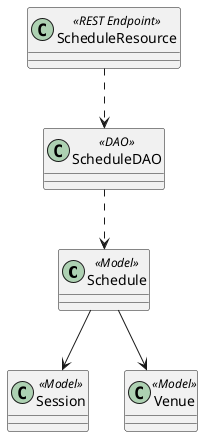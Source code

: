 @startuml

class Schedule << Model >>
class Session << Model >>
class Venue << Model >>

class ScheduleDAO << DAO >>
class ScheduleResource << REST Endpoint >>

ScheduleResource ..> ScheduleDAO
ScheduleDAO ..> Schedule
Schedule --> Session
Schedule --> Venue

@enduml
